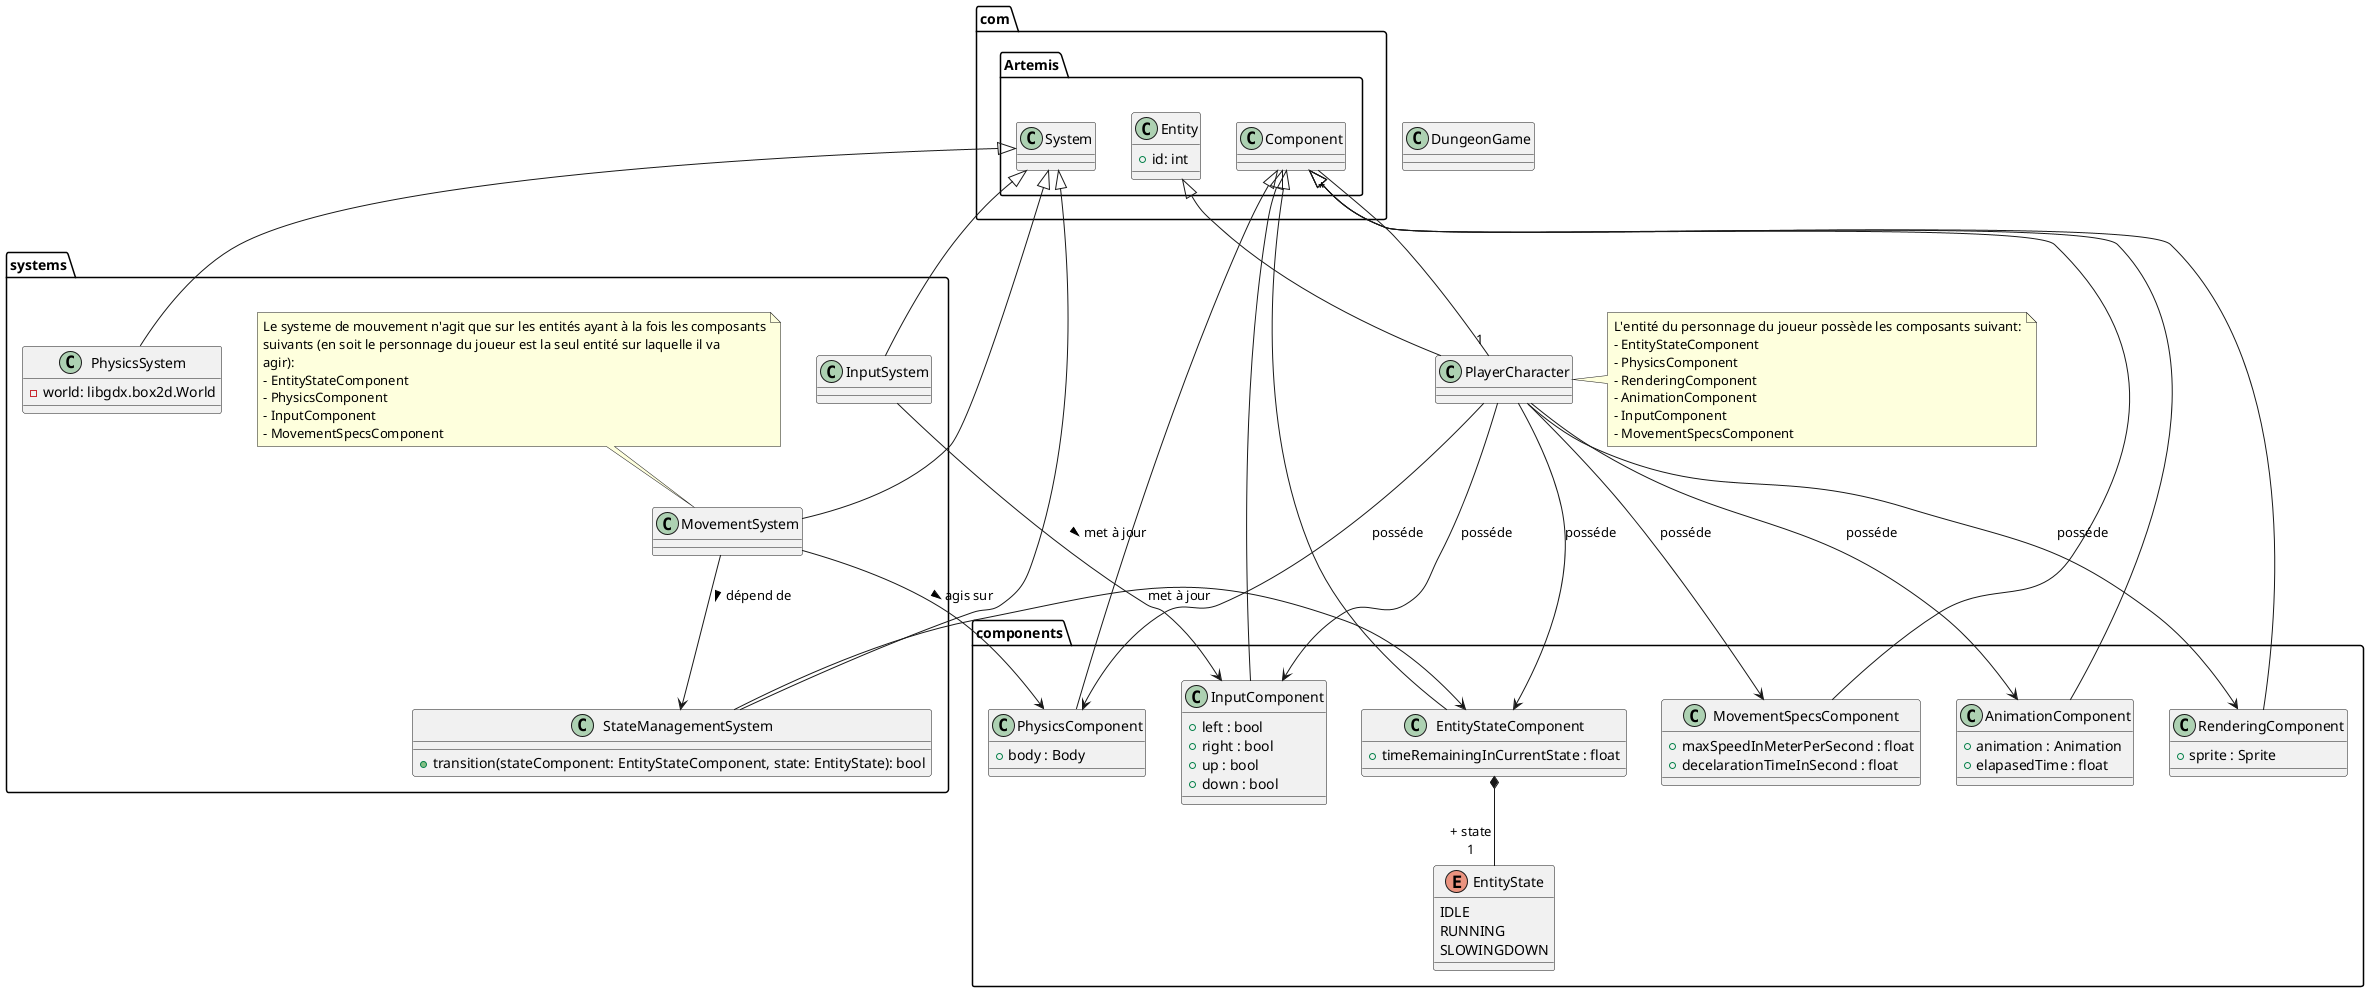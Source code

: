 @startuml
/'
******************
    Setups and includes
******************
'/
' skinparam groupInheritance 3
!global $componentClass = com.Artemis.Component
!global $systemClass = com.Artemis.System
!global $entityClass = com.Artemis.Entity

class $componentClass {

}

class $systemClass {

}

class $entityClass {
    + id: int
}



!procedure $makeComponent($className)
    $componentClass <|-- $className
!endprocedure

!procedure $makeSystem($className)
    $systemClass <|-- $className
!endprocedure

!procedure $makeEntity($className)
    $entityClass <|-- $className
    $className "1"--"*" $componentClass
!endprocedure

!procedure $addUsageRelationship($userClassName, $usedClassName, $direction="", $nom="")
    $userClassName -$direction-> $usedClassName : "$nom"
!endprocedure

!procedure $addUsageRelationships($className, $listOfUsedClasses, $direction="", $hide=%false(),$nom="")
    !if (%not($hide))
        !foreach $usedClassName in %splitstr($listOfUsedClasses, ",")
            $addUsageRelationship($className, $usedClassName, $direction, $nom)
        !endfor
    !endif
!endprocedure
/'
******************
    Components
******************
'/
namespace components {
    class PhysicsComponent {
        + body : Body
    }

    class RenderingComponent {
        + sprite : Sprite
    }

    class AnimationComponent {
        + animation : Animation
        + elapasedTime : float
    }

    class InputComponent {
        + left : bool
        + right : bool
        + up : bool
        + down : bool
    }
    
    enum EntityState {
        IDLE
        RUNNING
        SLOWINGDOWN
    }

    class EntityStateComponent {
        + timeRemainingInCurrentState : float
    }
    EntityStateComponent *--"+ state\n1" EntityState

    class MovementSpecsComponent {
        + maxSpeedInMeterPerSecond : float
        + decelarationTimeInSecond : float
    }
}

'******************
$makeComponent(PhysicsComponent)
$makeComponent(RenderingComponent)
$makeComponent(AnimationComponent)
$makeComponent(InputComponent)
$makeComponent(EntityStateComponent)
$makeComponent(MovementSpecsComponent)

/'
******************
    Systems
******************
'/
namespace systems {
    class MovementSystem {

    }
    $addUsageRelationship(MovementSystem, "PhysicsComponent",$nom="agis sur >")
    $addUsageRelationships(MovementSystem, "EntityStateComponent,PhysicsComponent,InputComponent,MovementSpecsComponent",$hide=%true())
    $addUsageRelationship(MovementSystem, StateManagementSystem,$nom="dépend de >")
    Note top of MovementSystem
    Le systeme de mouvement n'agit que sur les entités ayant à la fois les composants
    suivants (en soit le personnage du joueur est la seul entité sur laquelle il va
    agir):
    - EntityStateComponent
    - PhysicsComponent
    - InputComponent
    - MovementSpecsComponent
    End Note

    class StateManagementSystem {
        + transition(stateComponent: EntityStateComponent, state: EntityState): bool
    }
    $addUsageRelationships(StateManagementSystem, "EntityStateComponent",$hide=%false(),$nom="met à jour")

    class PhysicsSystem {
        - world: libgdx.box2d.World
    }

    class InputSystem {

    }
    $addUsageRelationship(InputSystem, InputComponent,$nom="met à jour >")
}

'******************
$makeSystem(MovementSystem)
$makeSystem(StateManagementSystem)
$makeSystem(PhysicsSystem)
$makeSystem(InputSystem)

'******************

class PlayerCharacter {
}
$addUsageRelationships(PlayerCharacter, "EntityStateComponent,PhysicsComponent,RenderingComponent,AnimationComponent,InputComponent,MovementSpecsComponent", $hide=%false(),$nom="posséde")

$makeEntity(PlayerCharacter)
Note right of PlayerCharacter
L'entité du personnage du joueur possède les composants suivant:
- EntityStateComponent
- PhysicsComponent
- RenderingComponent
- AnimationComponent
- InputComponent
- MovementSpecsComponent
End Note

'*****************


class DungeonGame {
}
@enduml